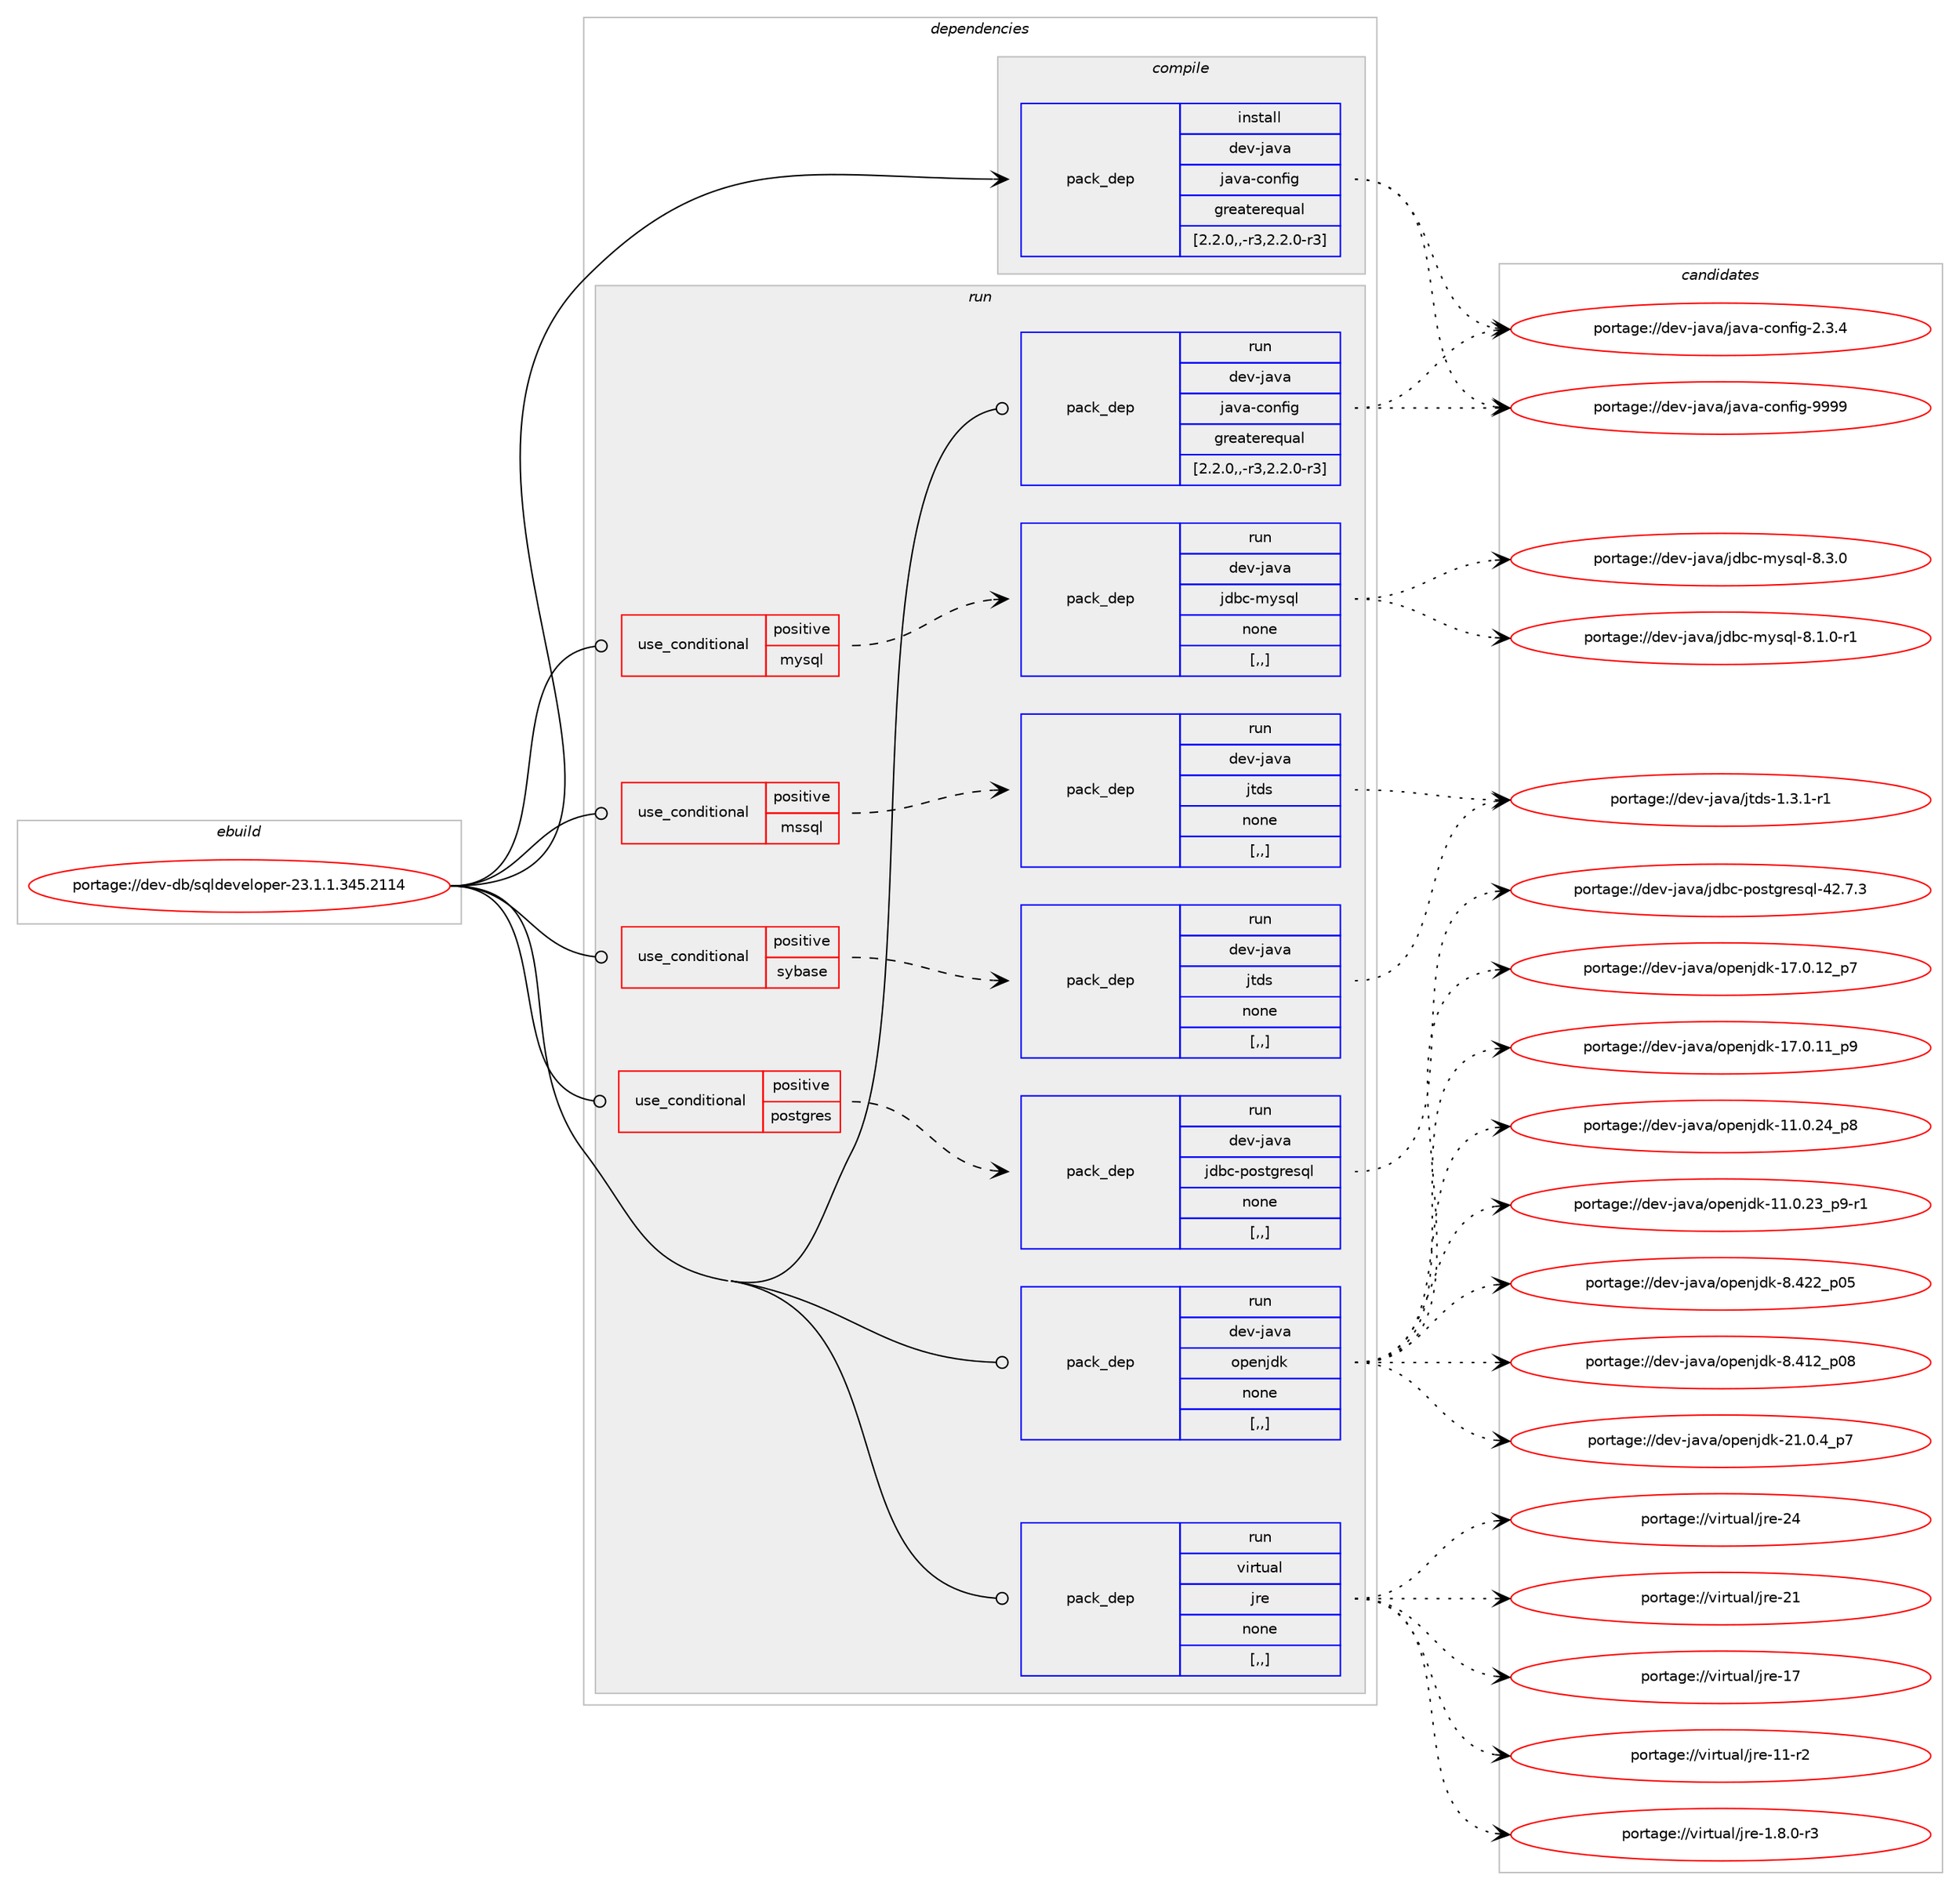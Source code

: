 digraph prolog {

# *************
# Graph options
# *************

newrank=true;
concentrate=true;
compound=true;
graph [rankdir=LR,fontname=Helvetica,fontsize=10,ranksep=1.5];#, ranksep=2.5, nodesep=0.2];
edge  [arrowhead=vee];
node  [fontname=Helvetica,fontsize=10];

# **********
# The ebuild
# **********

subgraph cluster_leftcol {
color=gray;
label=<<i>ebuild</i>>;
id [label="portage://dev-db/sqldeveloper-23.1.1.345.2114", color=red, width=4, href="../dev-db/sqldeveloper-23.1.1.345.2114.svg"];
}

# ****************
# The dependencies
# ****************

subgraph cluster_midcol {
color=gray;
label=<<i>dependencies</i>>;
subgraph cluster_compile {
fillcolor="#eeeeee";
style=filled;
label=<<i>compile</i>>;
subgraph pack51636 {
dependency71487 [label=<<TABLE BORDER="0" CELLBORDER="1" CELLSPACING="0" CELLPADDING="4" WIDTH="220"><TR><TD ROWSPAN="6" CELLPADDING="30">pack_dep</TD></TR><TR><TD WIDTH="110">install</TD></TR><TR><TD>dev-java</TD></TR><TR><TD>java-config</TD></TR><TR><TD>greaterequal</TD></TR><TR><TD>[2.2.0,,-r3,2.2.0-r3]</TD></TR></TABLE>>, shape=none, color=blue];
}
id:e -> dependency71487:w [weight=20,style="solid",arrowhead="vee"];
}
subgraph cluster_compileandrun {
fillcolor="#eeeeee";
style=filled;
label=<<i>compile and run</i>>;
}
subgraph cluster_run {
fillcolor="#eeeeee";
style=filled;
label=<<i>run</i>>;
subgraph cond18901 {
dependency71488 [label=<<TABLE BORDER="0" CELLBORDER="1" CELLSPACING="0" CELLPADDING="4"><TR><TD ROWSPAN="3" CELLPADDING="10">use_conditional</TD></TR><TR><TD>positive</TD></TR><TR><TD>mssql</TD></TR></TABLE>>, shape=none, color=red];
subgraph pack51637 {
dependency71489 [label=<<TABLE BORDER="0" CELLBORDER="1" CELLSPACING="0" CELLPADDING="4" WIDTH="220"><TR><TD ROWSPAN="6" CELLPADDING="30">pack_dep</TD></TR><TR><TD WIDTH="110">run</TD></TR><TR><TD>dev-java</TD></TR><TR><TD>jtds</TD></TR><TR><TD>none</TD></TR><TR><TD>[,,]</TD></TR></TABLE>>, shape=none, color=blue];
}
dependency71488:e -> dependency71489:w [weight=20,style="dashed",arrowhead="vee"];
}
id:e -> dependency71488:w [weight=20,style="solid",arrowhead="odot"];
subgraph cond18902 {
dependency71490 [label=<<TABLE BORDER="0" CELLBORDER="1" CELLSPACING="0" CELLPADDING="4"><TR><TD ROWSPAN="3" CELLPADDING="10">use_conditional</TD></TR><TR><TD>positive</TD></TR><TR><TD>mysql</TD></TR></TABLE>>, shape=none, color=red];
subgraph pack51638 {
dependency71491 [label=<<TABLE BORDER="0" CELLBORDER="1" CELLSPACING="0" CELLPADDING="4" WIDTH="220"><TR><TD ROWSPAN="6" CELLPADDING="30">pack_dep</TD></TR><TR><TD WIDTH="110">run</TD></TR><TR><TD>dev-java</TD></TR><TR><TD>jdbc-mysql</TD></TR><TR><TD>none</TD></TR><TR><TD>[,,]</TD></TR></TABLE>>, shape=none, color=blue];
}
dependency71490:e -> dependency71491:w [weight=20,style="dashed",arrowhead="vee"];
}
id:e -> dependency71490:w [weight=20,style="solid",arrowhead="odot"];
subgraph cond18903 {
dependency71492 [label=<<TABLE BORDER="0" CELLBORDER="1" CELLSPACING="0" CELLPADDING="4"><TR><TD ROWSPAN="3" CELLPADDING="10">use_conditional</TD></TR><TR><TD>positive</TD></TR><TR><TD>postgres</TD></TR></TABLE>>, shape=none, color=red];
subgraph pack51639 {
dependency71493 [label=<<TABLE BORDER="0" CELLBORDER="1" CELLSPACING="0" CELLPADDING="4" WIDTH="220"><TR><TD ROWSPAN="6" CELLPADDING="30">pack_dep</TD></TR><TR><TD WIDTH="110">run</TD></TR><TR><TD>dev-java</TD></TR><TR><TD>jdbc-postgresql</TD></TR><TR><TD>none</TD></TR><TR><TD>[,,]</TD></TR></TABLE>>, shape=none, color=blue];
}
dependency71492:e -> dependency71493:w [weight=20,style="dashed",arrowhead="vee"];
}
id:e -> dependency71492:w [weight=20,style="solid",arrowhead="odot"];
subgraph cond18904 {
dependency71494 [label=<<TABLE BORDER="0" CELLBORDER="1" CELLSPACING="0" CELLPADDING="4"><TR><TD ROWSPAN="3" CELLPADDING="10">use_conditional</TD></TR><TR><TD>positive</TD></TR><TR><TD>sybase</TD></TR></TABLE>>, shape=none, color=red];
subgraph pack51640 {
dependency71495 [label=<<TABLE BORDER="0" CELLBORDER="1" CELLSPACING="0" CELLPADDING="4" WIDTH="220"><TR><TD ROWSPAN="6" CELLPADDING="30">pack_dep</TD></TR><TR><TD WIDTH="110">run</TD></TR><TR><TD>dev-java</TD></TR><TR><TD>jtds</TD></TR><TR><TD>none</TD></TR><TR><TD>[,,]</TD></TR></TABLE>>, shape=none, color=blue];
}
dependency71494:e -> dependency71495:w [weight=20,style="dashed",arrowhead="vee"];
}
id:e -> dependency71494:w [weight=20,style="solid",arrowhead="odot"];
subgraph pack51641 {
dependency71496 [label=<<TABLE BORDER="0" CELLBORDER="1" CELLSPACING="0" CELLPADDING="4" WIDTH="220"><TR><TD ROWSPAN="6" CELLPADDING="30">pack_dep</TD></TR><TR><TD WIDTH="110">run</TD></TR><TR><TD>dev-java</TD></TR><TR><TD>java-config</TD></TR><TR><TD>greaterequal</TD></TR><TR><TD>[2.2.0,,-r3,2.2.0-r3]</TD></TR></TABLE>>, shape=none, color=blue];
}
id:e -> dependency71496:w [weight=20,style="solid",arrowhead="odot"];
subgraph pack51642 {
dependency71497 [label=<<TABLE BORDER="0" CELLBORDER="1" CELLSPACING="0" CELLPADDING="4" WIDTH="220"><TR><TD ROWSPAN="6" CELLPADDING="30">pack_dep</TD></TR><TR><TD WIDTH="110">run</TD></TR><TR><TD>dev-java</TD></TR><TR><TD>openjdk</TD></TR><TR><TD>none</TD></TR><TR><TD>[,,]</TD></TR></TABLE>>, shape=none, color=blue];
}
id:e -> dependency71497:w [weight=20,style="solid",arrowhead="odot"];
subgraph pack51643 {
dependency71498 [label=<<TABLE BORDER="0" CELLBORDER="1" CELLSPACING="0" CELLPADDING="4" WIDTH="220"><TR><TD ROWSPAN="6" CELLPADDING="30">pack_dep</TD></TR><TR><TD WIDTH="110">run</TD></TR><TR><TD>virtual</TD></TR><TR><TD>jre</TD></TR><TR><TD>none</TD></TR><TR><TD>[,,]</TD></TR></TABLE>>, shape=none, color=blue];
}
id:e -> dependency71498:w [weight=20,style="solid",arrowhead="odot"];
}
}

# **************
# The candidates
# **************

subgraph cluster_choices {
rank=same;
color=gray;
label=<<i>candidates</i>>;

subgraph choice51636 {
color=black;
nodesep=1;
choice10010111845106971189747106971189745991111101021051034557575757 [label="portage://dev-java/java-config-9999", color=red, width=4,href="../dev-java/java-config-9999.svg"];
choice1001011184510697118974710697118974599111110102105103455046514652 [label="portage://dev-java/java-config-2.3.4", color=red, width=4,href="../dev-java/java-config-2.3.4.svg"];
dependency71487:e -> choice10010111845106971189747106971189745991111101021051034557575757:w [style=dotted,weight="100"];
dependency71487:e -> choice1001011184510697118974710697118974599111110102105103455046514652:w [style=dotted,weight="100"];
}
subgraph choice51637 {
color=black;
nodesep=1;
choice100101118451069711897471061161001154549465146494511449 [label="portage://dev-java/jtds-1.3.1-r1", color=red, width=4,href="../dev-java/jtds-1.3.1-r1.svg"];
dependency71489:e -> choice100101118451069711897471061161001154549465146494511449:w [style=dotted,weight="100"];
}
subgraph choice51638 {
color=black;
nodesep=1;
choice10010111845106971189747106100989945109121115113108455646514648 [label="portage://dev-java/jdbc-mysql-8.3.0", color=red, width=4,href="../dev-java/jdbc-mysql-8.3.0.svg"];
choice100101118451069711897471061009899451091211151131084556464946484511449 [label="portage://dev-java/jdbc-mysql-8.1.0-r1", color=red, width=4,href="../dev-java/jdbc-mysql-8.1.0-r1.svg"];
dependency71491:e -> choice10010111845106971189747106100989945109121115113108455646514648:w [style=dotted,weight="100"];
dependency71491:e -> choice100101118451069711897471061009899451091211151131084556464946484511449:w [style=dotted,weight="100"];
}
subgraph choice51639 {
color=black;
nodesep=1;
choice1001011184510697118974710610098994511211111511610311410111511310845525046554651 [label="portage://dev-java/jdbc-postgresql-42.7.3", color=red, width=4,href="../dev-java/jdbc-postgresql-42.7.3.svg"];
dependency71493:e -> choice1001011184510697118974710610098994511211111511610311410111511310845525046554651:w [style=dotted,weight="100"];
}
subgraph choice51640 {
color=black;
nodesep=1;
choice100101118451069711897471061161001154549465146494511449 [label="portage://dev-java/jtds-1.3.1-r1", color=red, width=4,href="../dev-java/jtds-1.3.1-r1.svg"];
dependency71495:e -> choice100101118451069711897471061161001154549465146494511449:w [style=dotted,weight="100"];
}
subgraph choice51641 {
color=black;
nodesep=1;
choice10010111845106971189747106971189745991111101021051034557575757 [label="portage://dev-java/java-config-9999", color=red, width=4,href="../dev-java/java-config-9999.svg"];
choice1001011184510697118974710697118974599111110102105103455046514652 [label="portage://dev-java/java-config-2.3.4", color=red, width=4,href="../dev-java/java-config-2.3.4.svg"];
dependency71496:e -> choice10010111845106971189747106971189745991111101021051034557575757:w [style=dotted,weight="100"];
dependency71496:e -> choice1001011184510697118974710697118974599111110102105103455046514652:w [style=dotted,weight="100"];
}
subgraph choice51642 {
color=black;
nodesep=1;
choice10010111845106971189747111112101110106100107455049464846529511255 [label="portage://dev-java/openjdk-21.0.4_p7", color=red, width=4,href="../dev-java/openjdk-21.0.4_p7.svg"];
choice1001011184510697118974711111210111010610010745495546484649509511255 [label="portage://dev-java/openjdk-17.0.12_p7", color=red, width=4,href="../dev-java/openjdk-17.0.12_p7.svg"];
choice1001011184510697118974711111210111010610010745495546484649499511257 [label="portage://dev-java/openjdk-17.0.11_p9", color=red, width=4,href="../dev-java/openjdk-17.0.11_p9.svg"];
choice1001011184510697118974711111210111010610010745494946484650529511256 [label="portage://dev-java/openjdk-11.0.24_p8", color=red, width=4,href="../dev-java/openjdk-11.0.24_p8.svg"];
choice10010111845106971189747111112101110106100107454949464846505195112574511449 [label="portage://dev-java/openjdk-11.0.23_p9-r1", color=red, width=4,href="../dev-java/openjdk-11.0.23_p9-r1.svg"];
choice10010111845106971189747111112101110106100107455646525050951124853 [label="portage://dev-java/openjdk-8.422_p05", color=red, width=4,href="../dev-java/openjdk-8.422_p05.svg"];
choice10010111845106971189747111112101110106100107455646524950951124856 [label="portage://dev-java/openjdk-8.412_p08", color=red, width=4,href="../dev-java/openjdk-8.412_p08.svg"];
dependency71497:e -> choice10010111845106971189747111112101110106100107455049464846529511255:w [style=dotted,weight="100"];
dependency71497:e -> choice1001011184510697118974711111210111010610010745495546484649509511255:w [style=dotted,weight="100"];
dependency71497:e -> choice1001011184510697118974711111210111010610010745495546484649499511257:w [style=dotted,weight="100"];
dependency71497:e -> choice1001011184510697118974711111210111010610010745494946484650529511256:w [style=dotted,weight="100"];
dependency71497:e -> choice10010111845106971189747111112101110106100107454949464846505195112574511449:w [style=dotted,weight="100"];
dependency71497:e -> choice10010111845106971189747111112101110106100107455646525050951124853:w [style=dotted,weight="100"];
dependency71497:e -> choice10010111845106971189747111112101110106100107455646524950951124856:w [style=dotted,weight="100"];
}
subgraph choice51643 {
color=black;
nodesep=1;
choice1181051141161179710847106114101455052 [label="portage://virtual/jre-24", color=red, width=4,href="../virtual/jre-24.svg"];
choice1181051141161179710847106114101455049 [label="portage://virtual/jre-21", color=red, width=4,href="../virtual/jre-21.svg"];
choice1181051141161179710847106114101454955 [label="portage://virtual/jre-17", color=red, width=4,href="../virtual/jre-17.svg"];
choice11810511411611797108471061141014549494511450 [label="portage://virtual/jre-11-r2", color=red, width=4,href="../virtual/jre-11-r2.svg"];
choice11810511411611797108471061141014549465646484511451 [label="portage://virtual/jre-1.8.0-r3", color=red, width=4,href="../virtual/jre-1.8.0-r3.svg"];
dependency71498:e -> choice1181051141161179710847106114101455052:w [style=dotted,weight="100"];
dependency71498:e -> choice1181051141161179710847106114101455049:w [style=dotted,weight="100"];
dependency71498:e -> choice1181051141161179710847106114101454955:w [style=dotted,weight="100"];
dependency71498:e -> choice11810511411611797108471061141014549494511450:w [style=dotted,weight="100"];
dependency71498:e -> choice11810511411611797108471061141014549465646484511451:w [style=dotted,weight="100"];
}
}

}
